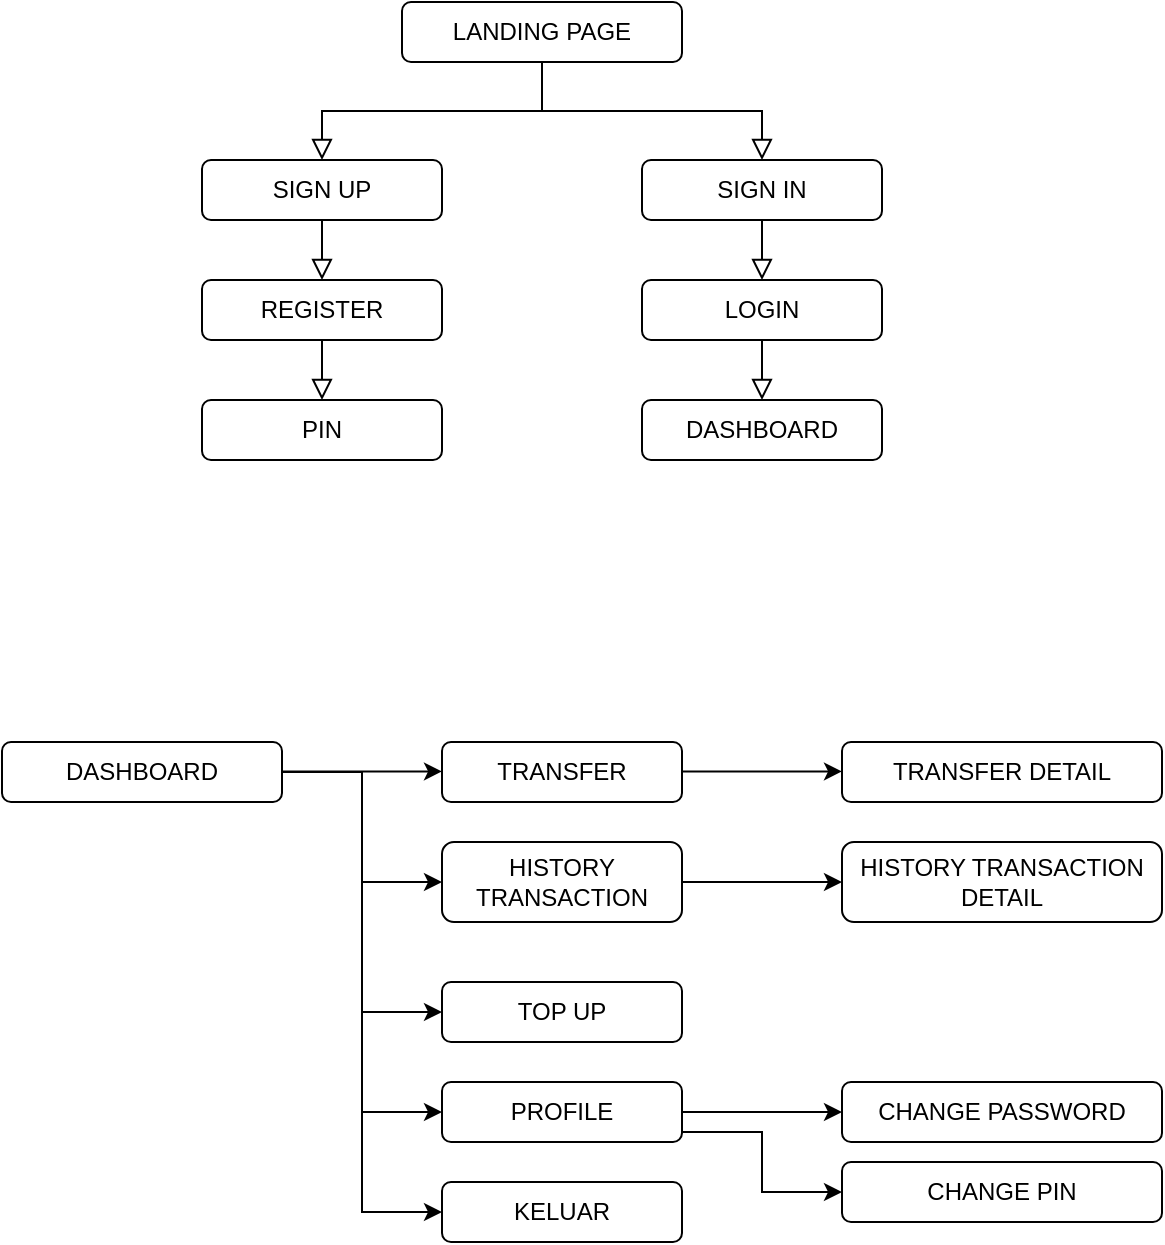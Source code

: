 <mxfile version="26.0.14">
  <diagram id="C5RBs43oDa-KdzZeNtuy" name="Page-1">
    <mxGraphModel dx="819" dy="513" grid="1" gridSize="10" guides="1" tooltips="1" connect="1" arrows="1" fold="1" page="1" pageScale="1" pageWidth="827" pageHeight="1169" math="0" shadow="0">
      <root>
        <mxCell id="WIyWlLk6GJQsqaUBKTNV-0" />
        <mxCell id="WIyWlLk6GJQsqaUBKTNV-1" parent="WIyWlLk6GJQsqaUBKTNV-0" />
        <mxCell id="WIyWlLk6GJQsqaUBKTNV-2" value="" style="rounded=0;html=1;jettySize=auto;orthogonalLoop=1;fontSize=11;endArrow=block;endFill=0;endSize=8;strokeWidth=1;shadow=0;labelBackgroundColor=none;edgeStyle=orthogonalEdgeStyle;exitX=0.5;exitY=1;exitDx=0;exitDy=0;entryX=0.5;entryY=0;entryDx=0;entryDy=0;" parent="WIyWlLk6GJQsqaUBKTNV-1" source="WIyWlLk6GJQsqaUBKTNV-3" target="OkxJSe1mg632WjJHK9Dp-0" edge="1">
          <mxGeometry relative="1" as="geometry">
            <mxPoint x="330" y="139.999" as="sourcePoint" />
            <mxPoint x="320" y="130" as="targetPoint" />
          </mxGeometry>
        </mxCell>
        <mxCell id="WIyWlLk6GJQsqaUBKTNV-3" value="LANDING PAGE" style="rounded=1;whiteSpace=wrap;html=1;fontSize=12;glass=0;strokeWidth=1;shadow=0;" parent="WIyWlLk6GJQsqaUBKTNV-1" vertex="1">
          <mxGeometry x="250" y="60" width="140" height="30" as="geometry" />
        </mxCell>
        <mxCell id="OkxJSe1mg632WjJHK9Dp-0" value="SIGN UP" style="rounded=1;whiteSpace=wrap;html=1;" vertex="1" parent="WIyWlLk6GJQsqaUBKTNV-1">
          <mxGeometry x="150" y="139" width="120" height="30" as="geometry" />
        </mxCell>
        <mxCell id="OkxJSe1mg632WjJHK9Dp-1" value="REGISTER" style="rounded=1;whiteSpace=wrap;html=1;" vertex="1" parent="WIyWlLk6GJQsqaUBKTNV-1">
          <mxGeometry x="150" y="199" width="120" height="30" as="geometry" />
        </mxCell>
        <mxCell id="OkxJSe1mg632WjJHK9Dp-2" value="" style="rounded=0;html=1;jettySize=auto;orthogonalLoop=1;fontSize=11;endArrow=block;endFill=0;endSize=8;strokeWidth=1;shadow=0;labelBackgroundColor=none;edgeStyle=orthogonalEdgeStyle;exitX=0.5;exitY=1;exitDx=0;exitDy=0;entryX=0.5;entryY=0;entryDx=0;entryDy=0;" edge="1" parent="WIyWlLk6GJQsqaUBKTNV-1" source="OkxJSe1mg632WjJHK9Dp-0" target="OkxJSe1mg632WjJHK9Dp-1">
          <mxGeometry relative="1" as="geometry">
            <mxPoint x="310" y="149" as="sourcePoint" />
            <mxPoint x="210" y="189" as="targetPoint" />
          </mxGeometry>
        </mxCell>
        <mxCell id="OkxJSe1mg632WjJHK9Dp-4" value="PIN" style="rounded=1;whiteSpace=wrap;html=1;" vertex="1" parent="WIyWlLk6GJQsqaUBKTNV-1">
          <mxGeometry x="150" y="259" width="120" height="30" as="geometry" />
        </mxCell>
        <mxCell id="OkxJSe1mg632WjJHK9Dp-5" value="" style="rounded=0;html=1;jettySize=auto;orthogonalLoop=1;fontSize=11;endArrow=block;endFill=0;endSize=8;strokeWidth=1;shadow=0;labelBackgroundColor=none;edgeStyle=orthogonalEdgeStyle;exitX=0.5;exitY=1;exitDx=0;exitDy=0;entryX=0.5;entryY=0;entryDx=0;entryDy=0;" edge="1" parent="WIyWlLk6GJQsqaUBKTNV-1" target="OkxJSe1mg632WjJHK9Dp-4">
          <mxGeometry relative="1" as="geometry">
            <mxPoint x="210" y="229" as="sourcePoint" />
            <mxPoint x="210" y="249" as="targetPoint" />
          </mxGeometry>
        </mxCell>
        <mxCell id="OkxJSe1mg632WjJHK9Dp-6" value="SIGN IN" style="rounded=1;whiteSpace=wrap;html=1;" vertex="1" parent="WIyWlLk6GJQsqaUBKTNV-1">
          <mxGeometry x="370" y="139" width="120" height="30" as="geometry" />
        </mxCell>
        <mxCell id="OkxJSe1mg632WjJHK9Dp-7" value="LOGIN" style="rounded=1;whiteSpace=wrap;html=1;" vertex="1" parent="WIyWlLk6GJQsqaUBKTNV-1">
          <mxGeometry x="370" y="199" width="120" height="30" as="geometry" />
        </mxCell>
        <mxCell id="OkxJSe1mg632WjJHK9Dp-8" value="" style="rounded=0;html=1;jettySize=auto;orthogonalLoop=1;fontSize=11;endArrow=block;endFill=0;endSize=8;strokeWidth=1;shadow=0;labelBackgroundColor=none;edgeStyle=orthogonalEdgeStyle;exitX=0.5;exitY=1;exitDx=0;exitDy=0;entryX=0.5;entryY=0;entryDx=0;entryDy=0;" edge="1" parent="WIyWlLk6GJQsqaUBKTNV-1" source="OkxJSe1mg632WjJHK9Dp-6" target="OkxJSe1mg632WjJHK9Dp-7">
          <mxGeometry relative="1" as="geometry">
            <mxPoint x="530" y="149" as="sourcePoint" />
            <mxPoint x="430" y="189" as="targetPoint" />
          </mxGeometry>
        </mxCell>
        <mxCell id="OkxJSe1mg632WjJHK9Dp-9" value="DASHBOARD" style="rounded=1;whiteSpace=wrap;html=1;" vertex="1" parent="WIyWlLk6GJQsqaUBKTNV-1">
          <mxGeometry x="370" y="259" width="120" height="30" as="geometry" />
        </mxCell>
        <mxCell id="OkxJSe1mg632WjJHK9Dp-10" value="" style="rounded=0;html=1;jettySize=auto;orthogonalLoop=1;fontSize=11;endArrow=block;endFill=0;endSize=8;strokeWidth=1;shadow=0;labelBackgroundColor=none;edgeStyle=orthogonalEdgeStyle;exitX=0.5;exitY=1;exitDx=0;exitDy=0;entryX=0.5;entryY=0;entryDx=0;entryDy=0;" edge="1" parent="WIyWlLk6GJQsqaUBKTNV-1" target="OkxJSe1mg632WjJHK9Dp-9">
          <mxGeometry relative="1" as="geometry">
            <mxPoint x="430" y="229" as="sourcePoint" />
            <mxPoint x="430" y="249" as="targetPoint" />
          </mxGeometry>
        </mxCell>
        <mxCell id="OkxJSe1mg632WjJHK9Dp-11" value="" style="rounded=0;html=1;jettySize=auto;orthogonalLoop=1;fontSize=11;endArrow=block;endFill=0;endSize=8;strokeWidth=1;shadow=0;labelBackgroundColor=none;edgeStyle=orthogonalEdgeStyle;exitX=0.5;exitY=1;exitDx=0;exitDy=0;entryX=0.5;entryY=0;entryDx=0;entryDy=0;" edge="1" parent="WIyWlLk6GJQsqaUBKTNV-1" source="WIyWlLk6GJQsqaUBKTNV-3" target="OkxJSe1mg632WjJHK9Dp-6">
          <mxGeometry relative="1" as="geometry">
            <mxPoint x="330" y="100" as="sourcePoint" />
            <mxPoint x="220" y="149" as="targetPoint" />
          </mxGeometry>
        </mxCell>
        <mxCell id="OkxJSe1mg632WjJHK9Dp-12" value="DASHBOARD" style="rounded=1;whiteSpace=wrap;html=1;fontSize=12;glass=0;strokeWidth=1;shadow=0;" vertex="1" parent="WIyWlLk6GJQsqaUBKTNV-1">
          <mxGeometry x="50" y="430" width="140" height="30" as="geometry" />
        </mxCell>
        <mxCell id="OkxJSe1mg632WjJHK9Dp-23" value="TRANSFER" style="rounded=1;whiteSpace=wrap;html=1;" vertex="1" parent="WIyWlLk6GJQsqaUBKTNV-1">
          <mxGeometry x="270" y="430" width="120" height="30" as="geometry" />
        </mxCell>
        <mxCell id="OkxJSe1mg632WjJHK9Dp-31" value="" style="edgeStyle=orthogonalEdgeStyle;rounded=0;orthogonalLoop=1;jettySize=auto;html=1;" edge="1" parent="WIyWlLk6GJQsqaUBKTNV-1" source="OkxJSe1mg632WjJHK9Dp-24" target="OkxJSe1mg632WjJHK9Dp-30">
          <mxGeometry relative="1" as="geometry" />
        </mxCell>
        <mxCell id="OkxJSe1mg632WjJHK9Dp-24" value="HISTORY TRANSACTION" style="rounded=1;whiteSpace=wrap;html=1;" vertex="1" parent="WIyWlLk6GJQsqaUBKTNV-1">
          <mxGeometry x="270" y="480" width="120" height="40" as="geometry" />
        </mxCell>
        <mxCell id="OkxJSe1mg632WjJHK9Dp-26" value="TOP UP" style="rounded=1;whiteSpace=wrap;html=1;" vertex="1" parent="WIyWlLk6GJQsqaUBKTNV-1">
          <mxGeometry x="270" y="550" width="120" height="30" as="geometry" />
        </mxCell>
        <mxCell id="OkxJSe1mg632WjJHK9Dp-33" value="" style="edgeStyle=orthogonalEdgeStyle;rounded=0;orthogonalLoop=1;jettySize=auto;html=1;" edge="1" parent="WIyWlLk6GJQsqaUBKTNV-1" source="OkxJSe1mg632WjJHK9Dp-28" target="OkxJSe1mg632WjJHK9Dp-32">
          <mxGeometry relative="1" as="geometry" />
        </mxCell>
        <mxCell id="OkxJSe1mg632WjJHK9Dp-28" value="PROFILE" style="rounded=1;whiteSpace=wrap;html=1;" vertex="1" parent="WIyWlLk6GJQsqaUBKTNV-1">
          <mxGeometry x="270" y="600" width="120" height="30" as="geometry" />
        </mxCell>
        <mxCell id="OkxJSe1mg632WjJHK9Dp-29" value="KELUAR" style="rounded=1;whiteSpace=wrap;html=1;" vertex="1" parent="WIyWlLk6GJQsqaUBKTNV-1">
          <mxGeometry x="270" y="650" width="120" height="30" as="geometry" />
        </mxCell>
        <mxCell id="OkxJSe1mg632WjJHK9Dp-30" value="HISTORY TRANSACTION DETAIL" style="whiteSpace=wrap;html=1;rounded=1;" vertex="1" parent="WIyWlLk6GJQsqaUBKTNV-1">
          <mxGeometry x="470" y="480" width="160" height="40" as="geometry" />
        </mxCell>
        <mxCell id="OkxJSe1mg632WjJHK9Dp-32" value="CHANGE PASSWORD" style="whiteSpace=wrap;html=1;rounded=1;" vertex="1" parent="WIyWlLk6GJQsqaUBKTNV-1">
          <mxGeometry x="470" y="600" width="160" height="30" as="geometry" />
        </mxCell>
        <mxCell id="OkxJSe1mg632WjJHK9Dp-34" value="CHANGE PIN" style="whiteSpace=wrap;html=1;rounded=1;" vertex="1" parent="WIyWlLk6GJQsqaUBKTNV-1">
          <mxGeometry x="470" y="640" width="160" height="30" as="geometry" />
        </mxCell>
        <mxCell id="OkxJSe1mg632WjJHK9Dp-35" value="" style="edgeStyle=orthogonalEdgeStyle;rounded=0;orthogonalLoop=1;jettySize=auto;html=1;exitX=1;exitY=0.5;exitDx=0;exitDy=0;entryX=0;entryY=0.5;entryDx=0;entryDy=0;" edge="1" parent="WIyWlLk6GJQsqaUBKTNV-1" source="OkxJSe1mg632WjJHK9Dp-28" target="OkxJSe1mg632WjJHK9Dp-34">
          <mxGeometry relative="1" as="geometry">
            <mxPoint x="400" y="625" as="sourcePoint" />
            <mxPoint x="480" y="625" as="targetPoint" />
            <Array as="points">
              <mxPoint x="390" y="625" />
              <mxPoint x="430" y="625" />
              <mxPoint x="430" y="655" />
            </Array>
          </mxGeometry>
        </mxCell>
        <mxCell id="OkxJSe1mg632WjJHK9Dp-36" value="TRANSFER DETAIL" style="rounded=1;whiteSpace=wrap;html=1;" vertex="1" parent="WIyWlLk6GJQsqaUBKTNV-1">
          <mxGeometry x="470" y="430" width="160" height="30" as="geometry" />
        </mxCell>
        <mxCell id="OkxJSe1mg632WjJHK9Dp-37" value="" style="edgeStyle=orthogonalEdgeStyle;rounded=0;orthogonalLoop=1;jettySize=auto;html=1;" edge="1" parent="WIyWlLk6GJQsqaUBKTNV-1">
          <mxGeometry relative="1" as="geometry">
            <mxPoint x="390" y="444.71" as="sourcePoint" />
            <mxPoint x="470" y="444.71" as="targetPoint" />
          </mxGeometry>
        </mxCell>
        <mxCell id="OkxJSe1mg632WjJHK9Dp-38" value="" style="edgeStyle=orthogonalEdgeStyle;rounded=0;orthogonalLoop=1;jettySize=auto;html=1;" edge="1" parent="WIyWlLk6GJQsqaUBKTNV-1">
          <mxGeometry relative="1" as="geometry">
            <mxPoint x="190" y="444.71" as="sourcePoint" />
            <mxPoint x="270" y="444.71" as="targetPoint" />
          </mxGeometry>
        </mxCell>
        <mxCell id="OkxJSe1mg632WjJHK9Dp-41" value="" style="edgeStyle=orthogonalEdgeStyle;rounded=0;orthogonalLoop=1;jettySize=auto;html=1;entryX=0;entryY=0.5;entryDx=0;entryDy=0;exitX=1;exitY=0.5;exitDx=0;exitDy=0;" edge="1" parent="WIyWlLk6GJQsqaUBKTNV-1" source="OkxJSe1mg632WjJHK9Dp-12" target="OkxJSe1mg632WjJHK9Dp-24">
          <mxGeometry relative="1" as="geometry">
            <mxPoint x="190" y="450" as="sourcePoint" />
            <mxPoint x="270" y="450" as="targetPoint" />
          </mxGeometry>
        </mxCell>
        <mxCell id="OkxJSe1mg632WjJHK9Dp-43" value="" style="edgeStyle=orthogonalEdgeStyle;rounded=0;orthogonalLoop=1;jettySize=auto;html=1;entryX=0;entryY=0.5;entryDx=0;entryDy=0;exitX=1;exitY=0.5;exitDx=0;exitDy=0;" edge="1" parent="WIyWlLk6GJQsqaUBKTNV-1" source="OkxJSe1mg632WjJHK9Dp-12" target="OkxJSe1mg632WjJHK9Dp-26">
          <mxGeometry relative="1" as="geometry">
            <mxPoint x="169.51" y="520" as="sourcePoint" />
            <mxPoint x="249.51" y="575" as="targetPoint" />
          </mxGeometry>
        </mxCell>
        <mxCell id="OkxJSe1mg632WjJHK9Dp-44" value="" style="edgeStyle=orthogonalEdgeStyle;rounded=0;orthogonalLoop=1;jettySize=auto;html=1;entryX=0;entryY=0.5;entryDx=0;entryDy=0;exitX=1;exitY=0.5;exitDx=0;exitDy=0;" edge="1" parent="WIyWlLk6GJQsqaUBKTNV-1" source="OkxJSe1mg632WjJHK9Dp-12" target="OkxJSe1mg632WjJHK9Dp-28">
          <mxGeometry relative="1" as="geometry">
            <mxPoint x="150" y="520" as="sourcePoint" />
            <mxPoint x="230" y="640" as="targetPoint" />
          </mxGeometry>
        </mxCell>
        <mxCell id="OkxJSe1mg632WjJHK9Dp-45" value="" style="edgeStyle=orthogonalEdgeStyle;rounded=0;orthogonalLoop=1;jettySize=auto;html=1;entryX=0;entryY=0.5;entryDx=0;entryDy=0;exitX=1;exitY=0.5;exitDx=0;exitDy=0;" edge="1" parent="WIyWlLk6GJQsqaUBKTNV-1" source="OkxJSe1mg632WjJHK9Dp-12" target="OkxJSe1mg632WjJHK9Dp-29">
          <mxGeometry relative="1" as="geometry">
            <mxPoint x="150" y="520" as="sourcePoint" />
            <mxPoint x="230" y="690" as="targetPoint" />
          </mxGeometry>
        </mxCell>
      </root>
    </mxGraphModel>
  </diagram>
</mxfile>
